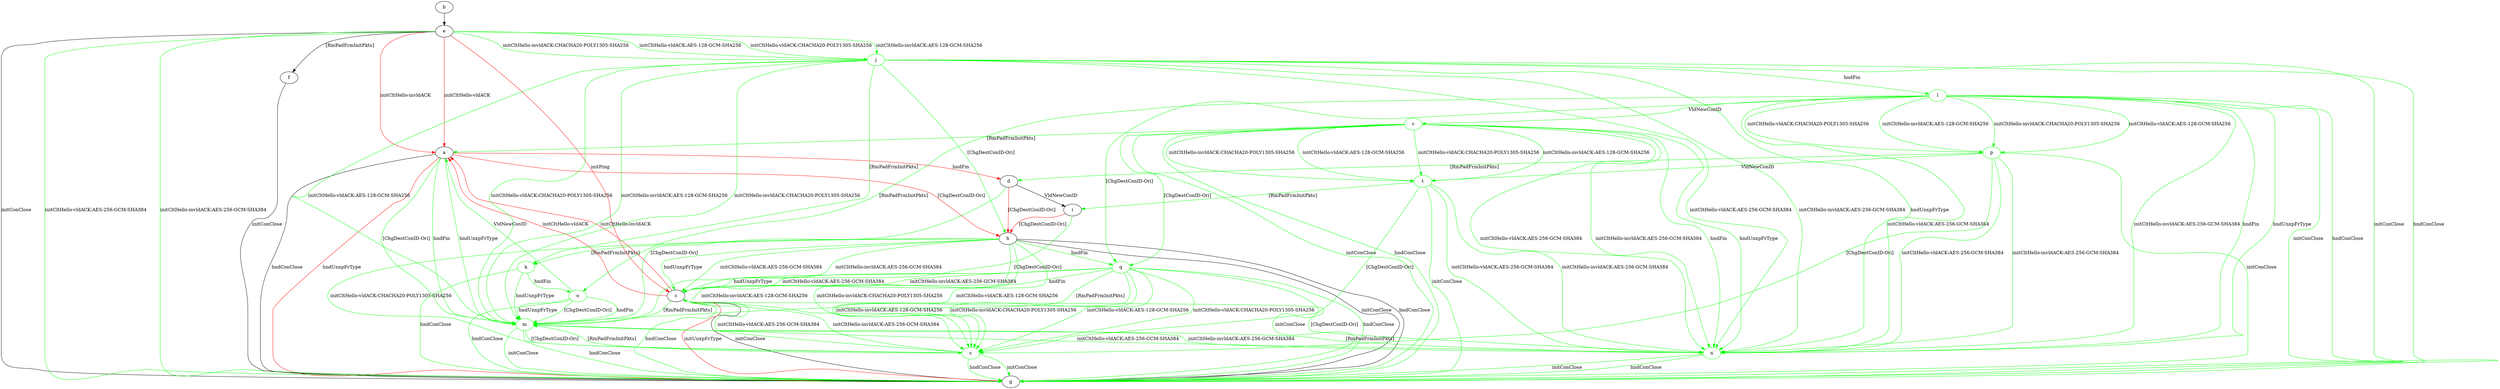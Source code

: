 digraph "" {
	a -> d	[key=0,
		color=red,
		label="hndFin "];
	a -> g	[key=0,
		label="hndConClose "];
	a -> g	[key=1,
		color=red,
		label="hndUnxpFrType "];
	a -> h	[key=0,
		color=red,
		label="[ChgDestConID-Ori] "];
	m	[color=green];
	a -> m	[key=0,
		color=green,
		label="hndFin "];
	a -> m	[key=1,
		color=green,
		label="hndUnxpFrType "];
	a -> m	[key=2,
		color=green,
		label="[ChgDestConID-Ori] "];
	b -> e	[key=0];
	c -> a	[key=0,
		color=red,
		label="initCltHello-vldACK "];
	c -> a	[key=1,
		color=red,
		label="initCltHello-invldACK "];
	c -> g	[key=0,
		label="initConClose "];
	c -> g	[key=1,
		color=green,
		label="hndConClose "];
	c -> g	[key=2,
		color=red,
		label="initUnxpFrType "];
	c -> m	[key=0,
		color=green,
		label="[RmPadFrmInitPkts] "];
	d -> h	[key=0,
		color=red,
		label="[ChgDestConID-Ori] "];
	d -> i	[key=0,
		label="VldNewConID "];
	d -> m	[key=0,
		color=green,
		label="[ChgDestConID-Ori] "];
	e -> a	[key=0,
		color=red,
		label="initCltHello-vldACK "];
	e -> a	[key=1,
		color=red,
		label="initCltHello-invldACK "];
	e -> c	[key=0,
		color=red,
		label="initPing "];
	e -> f	[key=0,
		label="[RmPadFrmInitPkts] "];
	e -> g	[key=0,
		label="initConClose "];
	e -> g	[key=1,
		color=green,
		label="initCltHello-vldACK:AES-256-GCM-SHA384 "];
	e -> g	[key=2,
		color=green,
		label="initCltHello-invldACK:AES-256-GCM-SHA384 "];
	j	[color=green];
	e -> j	[key=0,
		color=green,
		label="initCltHello-vldACK:AES-128-GCM-SHA256 "];
	e -> j	[key=1,
		color=green,
		label="initCltHello-vldACK:CHACHA20-POLY1305-SHA256 "];
	e -> j	[key=2,
		color=green,
		label="initCltHello-invldACK:AES-128-GCM-SHA256 "];
	e -> j	[key=3,
		color=green,
		label="initCltHello-invldACK:CHACHA20-POLY1305-SHA256 "];
	f -> g	[key=0,
		label="initConClose "];
	h -> c	[key=0,
		color=green,
		label="initCltHello-vldACK:AES-256-GCM-SHA384 "];
	h -> c	[key=1,
		color=green,
		label="initCltHello-invldACK:AES-256-GCM-SHA384 "];
	h -> c	[key=2,
		color=green,
		label="hndUnxpFrType "];
	h -> g	[key=0,
		label="initConClose "];
	h -> g	[key=1,
		label="hndConClose "];
	k	[color=green];
	h -> k	[key=0,
		color=green,
		label="[RmPadFrmInitPkts] "];
	q	[color=green];
	h -> q	[key=0,
		color=green,
		label="hndFin "];
	s	[color=green];
	h -> s	[key=0,
		color=green,
		label="initCltHello-vldACK:AES-128-GCM-SHA256 "];
	h -> s	[key=1,
		color=green,
		label="initCltHello-vldACK:CHACHA20-POLY1305-SHA256 "];
	h -> s	[key=2,
		color=green,
		label="initCltHello-invldACK:AES-128-GCM-SHA256 "];
	h -> s	[key=3,
		color=green,
		label="initCltHello-invldACK:CHACHA20-POLY1305-SHA256 "];
	i -> h	[key=0,
		color=red,
		label="[ChgDestConID-Ori] "];
	i -> m	[key=0,
		color=green,
		label="[ChgDestConID-Ori] "];
	j -> g	[key=0,
		color=green,
		label="initConClose "];
	j -> g	[key=1,
		color=green,
		label="hndConClose "];
	j -> h	[key=0,
		color=green,
		label="[ChgDestConID-Ori] "];
	j -> k	[key=0,
		color=green,
		label="[RmPadFrmInitPkts] "];
	l	[color=green];
	j -> l	[key=0,
		color=green,
		label="hndFin "];
	j -> m	[key=0,
		color=green,
		label="initCltHello-vldACK:AES-128-GCM-SHA256 "];
	j -> m	[key=1,
		color=green,
		label="initCltHello-vldACK:CHACHA20-POLY1305-SHA256 "];
	j -> m	[key=2,
		color=green,
		label="initCltHello-invldACK:AES-128-GCM-SHA256 "];
	j -> m	[key=3,
		color=green,
		label="initCltHello-invldACK:CHACHA20-POLY1305-SHA256 "];
	n	[color=green];
	j -> n	[key=0,
		color=green,
		label="initCltHello-vldACK:AES-256-GCM-SHA384 "];
	j -> n	[key=1,
		color=green,
		label="initCltHello-invldACK:AES-256-GCM-SHA384 "];
	j -> n	[key=2,
		color=green,
		label="hndUnxpFrType "];
	k -> g	[key=0,
		color=green,
		label="hndConClose "];
	k -> m	[key=0,
		color=green,
		label="hndUnxpFrType "];
	o	[color=green];
	k -> o	[key=0,
		color=green,
		label="hndFin "];
	l -> g	[key=0,
		color=green,
		label="initConClose "];
	l -> g	[key=1,
		color=green,
		label="hndConClose "];
	l -> n	[key=0,
		color=green,
		label="initCltHello-vldACK:AES-256-GCM-SHA384 "];
	l -> n	[key=1,
		color=green,
		label="initCltHello-invldACK:AES-256-GCM-SHA384 "];
	l -> n	[key=2,
		color=green,
		label="hndFin "];
	l -> n	[key=3,
		color=green,
		label="hndUnxpFrType "];
	l -> o	[key=0,
		color=green,
		label="[RmPadFrmInitPkts] "];
	p	[color=green];
	l -> p	[key=0,
		color=green,
		label="initCltHello-vldACK:AES-128-GCM-SHA256 "];
	l -> p	[key=1,
		color=green,
		label="initCltHello-vldACK:CHACHA20-POLY1305-SHA256 "];
	l -> p	[key=2,
		color=green,
		label="initCltHello-invldACK:AES-128-GCM-SHA256 "];
	l -> p	[key=3,
		color=green,
		label="initCltHello-invldACK:CHACHA20-POLY1305-SHA256 "];
	l -> q	[key=0,
		color=green,
		label="[ChgDestConID-Ori] "];
	r	[color=green];
	l -> r	[key=0,
		color=green,
		label="VldNewConID "];
	m -> g	[key=0,
		color=green,
		label="initConClose "];
	m -> g	[key=1,
		color=green,
		label="hndConClose "];
	m -> n	[key=0,
		color=green,
		label="initCltHello-vldACK:AES-256-GCM-SHA384 "];
	m -> n	[key=1,
		color=green,
		label="initCltHello-invldACK:AES-256-GCM-SHA384 "];
	m -> s	[key=0,
		color=green,
		label="[ChgDestConID-Ori] "];
	n -> c	[key=0,
		color=green,
		label="[ChgDestConID-Ori] "];
	n -> g	[key=0,
		color=green,
		label="initConClose "];
	n -> g	[key=1,
		color=green,
		label="hndConClose "];
	n -> m	[key=0,
		color=green,
		label="[RmPadFrmInitPkts] "];
	o -> a	[key=0,
		color=green,
		label="VldNewConID "];
	o -> g	[key=0,
		color=green,
		label="hndConClose "];
	o -> m	[key=0,
		color=green,
		label="hndFin "];
	o -> m	[key=1,
		color=green,
		label="hndUnxpFrType "];
	o -> m	[key=2,
		color=green,
		label="[ChgDestConID-Ori] "];
	p -> d	[key=0,
		color=green,
		label="[RmPadFrmInitPkts] "];
	p -> g	[key=0,
		color=green,
		label="initConClose "];
	p -> n	[key=0,
		color=green,
		label="initCltHello-vldACK:AES-256-GCM-SHA384 "];
	p -> n	[key=1,
		color=green,
		label="initCltHello-invldACK:AES-256-GCM-SHA384 "];
	p -> s	[key=0,
		color=green,
		label="[ChgDestConID-Ori] "];
	t	[color=green];
	p -> t	[key=0,
		color=green,
		label="VldNewConID "];
	q -> c	[key=0,
		color=green,
		label="initCltHello-vldACK:AES-256-GCM-SHA384 "];
	q -> c	[key=1,
		color=green,
		label="initCltHello-invldACK:AES-256-GCM-SHA384 "];
	q -> c	[key=2,
		color=green,
		label="hndFin "];
	q -> c	[key=3,
		color=green,
		label="hndUnxpFrType "];
	q -> g	[key=0,
		color=green,
		label="initConClose "];
	q -> g	[key=1,
		color=green,
		label="hndConClose "];
	q -> m	[key=0,
		color=green,
		label="[RmPadFrmInitPkts] "];
	q -> s	[key=0,
		color=green,
		label="initCltHello-vldACK:AES-128-GCM-SHA256 "];
	q -> s	[key=1,
		color=green,
		label="initCltHello-vldACK:CHACHA20-POLY1305-SHA256 "];
	q -> s	[key=2,
		color=green,
		label="initCltHello-invldACK:AES-128-GCM-SHA256 "];
	q -> s	[key=3,
		color=green,
		label="initCltHello-invldACK:CHACHA20-POLY1305-SHA256 "];
	r -> a	[key=0,
		color=green,
		label="[RmPadFrmInitPkts] "];
	r -> g	[key=0,
		color=green,
		label="initConClose "];
	r -> g	[key=1,
		color=green,
		label="hndConClose "];
	r -> n	[key=0,
		color=green,
		label="initCltHello-vldACK:AES-256-GCM-SHA384 "];
	r -> n	[key=1,
		color=green,
		label="initCltHello-invldACK:AES-256-GCM-SHA384 "];
	r -> n	[key=2,
		color=green,
		label="hndFin "];
	r -> n	[key=3,
		color=green,
		label="hndUnxpFrType "];
	r -> q	[key=0,
		color=green,
		label="[ChgDestConID-Ori] "];
	r -> t	[key=0,
		color=green,
		label="initCltHello-vldACK:AES-128-GCM-SHA256 "];
	r -> t	[key=1,
		color=green,
		label="initCltHello-vldACK:CHACHA20-POLY1305-SHA256 "];
	r -> t	[key=2,
		color=green,
		label="initCltHello-invldACK:AES-128-GCM-SHA256 "];
	r -> t	[key=3,
		color=green,
		label="initCltHello-invldACK:CHACHA20-POLY1305-SHA256 "];
	s -> c	[key=0,
		color=green,
		label="initCltHello-vldACK:AES-256-GCM-SHA384 "];
	s -> c	[key=1,
		color=green,
		label="initCltHello-invldACK:AES-256-GCM-SHA384 "];
	s -> g	[key=0,
		color=green,
		label="initConClose "];
	s -> g	[key=1,
		color=green,
		label="hndConClose "];
	s -> m	[key=0,
		color=green,
		label="[RmPadFrmInitPkts] "];
	t -> g	[key=0,
		color=green,
		label="initConClose "];
	t -> i	[key=0,
		color=green,
		label="[RmPadFrmInitPkts] "];
	t -> n	[key=0,
		color=green,
		label="initCltHello-vldACK:AES-256-GCM-SHA384 "];
	t -> n	[key=1,
		color=green,
		label="initCltHello-invldACK:AES-256-GCM-SHA384 "];
	t -> s	[key=0,
		color=green,
		label="[ChgDestConID-Ori] "];
}
